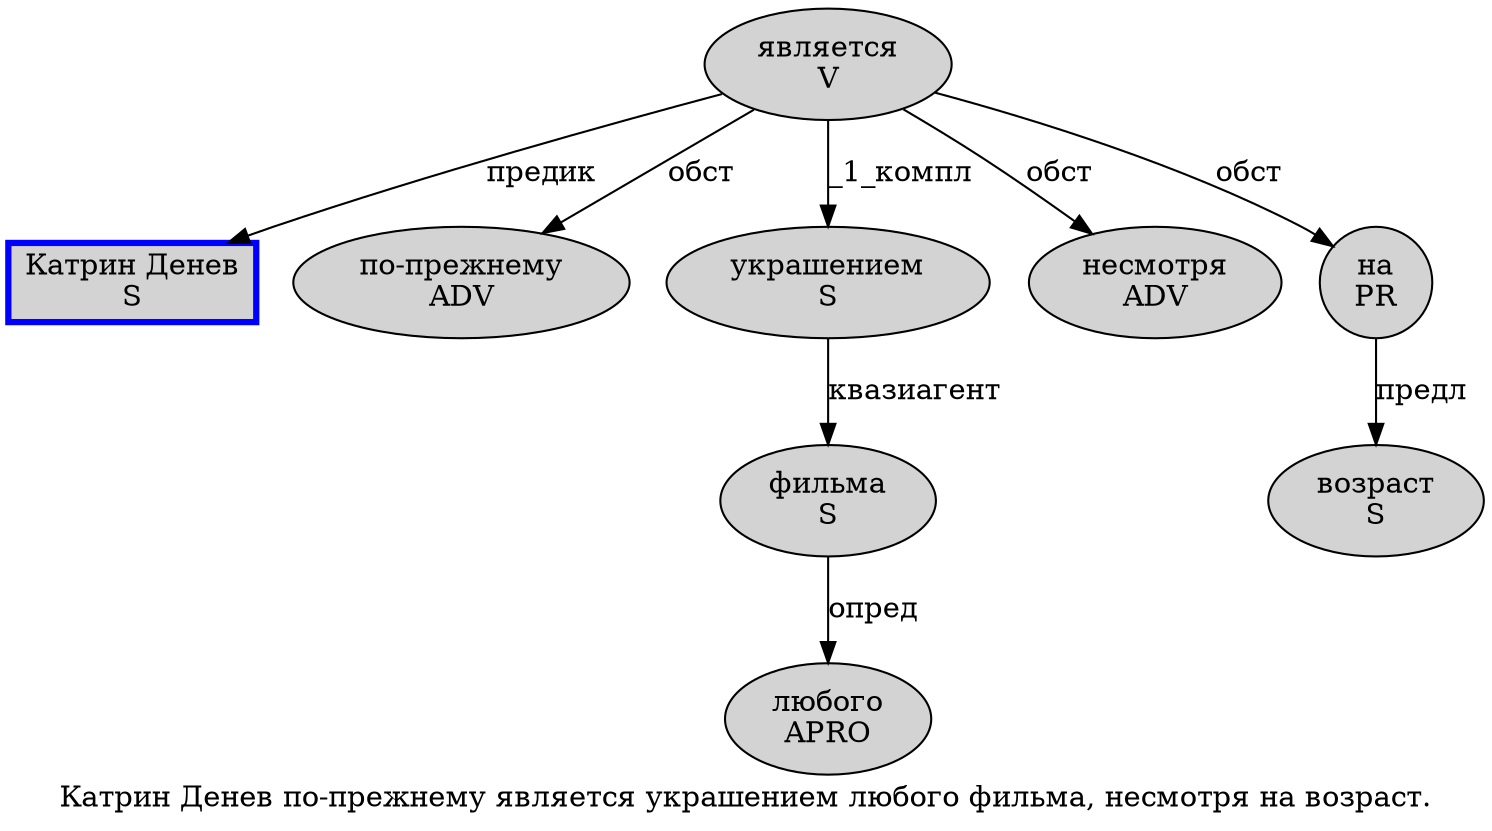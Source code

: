 digraph SENTENCE_1878 {
	graph [label="Катрин Денев по-прежнему является украшением любого фильма, несмотря на возраст."]
	node [style=filled]
		0 [label="Катрин Денев
S" color=blue fillcolor=lightgray penwidth=3 shape=box]
		1 [label="по-прежнему
ADV" color="" fillcolor=lightgray penwidth=1 shape=ellipse]
		2 [label="является
V" color="" fillcolor=lightgray penwidth=1 shape=ellipse]
		3 [label="украшением
S" color="" fillcolor=lightgray penwidth=1 shape=ellipse]
		4 [label="любого
APRO" color="" fillcolor=lightgray penwidth=1 shape=ellipse]
		5 [label="фильма
S" color="" fillcolor=lightgray penwidth=1 shape=ellipse]
		7 [label="несмотря
ADV" color="" fillcolor=lightgray penwidth=1 shape=ellipse]
		8 [label="на
PR" color="" fillcolor=lightgray penwidth=1 shape=ellipse]
		9 [label="возраст
S" color="" fillcolor=lightgray penwidth=1 shape=ellipse]
			5 -> 4 [label="опред"]
			8 -> 9 [label="предл"]
			2 -> 0 [label="предик"]
			2 -> 1 [label="обст"]
			2 -> 3 [label="_1_компл"]
			2 -> 7 [label="обст"]
			2 -> 8 [label="обст"]
			3 -> 5 [label="квазиагент"]
}